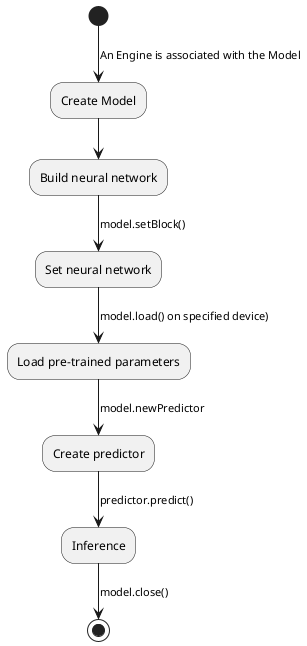 @startuml
(*) --> [An Engine is associated with the Model] "Create Model"
--> "Build neural network"
--> [model.setBlock()] "Set neural network"
--> [model.load() on specified device)] "Load pre-trained parameters"
--> [model.newPredictor] "Create predictor"
--> [predictor.predict()] "Inference"
--> [model.close()] (*)
@enduml
